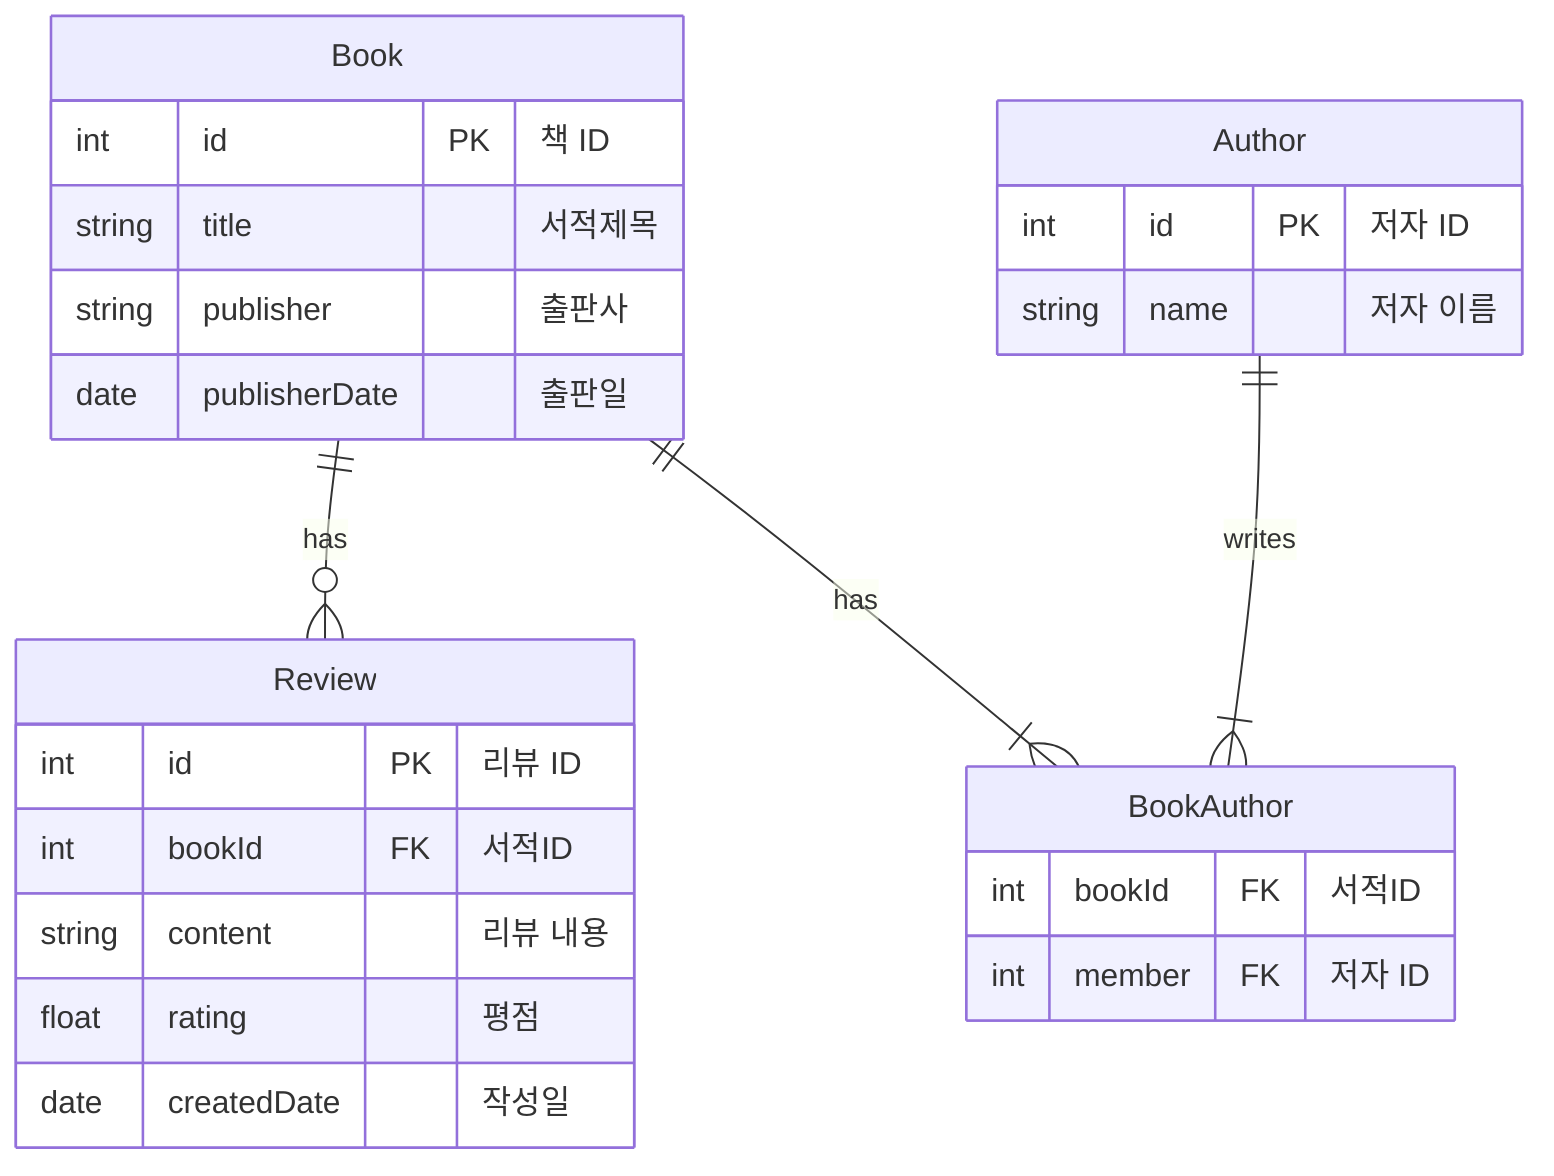 erDiagram
    Book {
        int id PK "책 ID"
        string title "서적제목"
        string publisher "출판사"
        date publisherDate "출판일"
    }

    Author{
        int id PK "저자 ID"
        string name "저자 이름"
    }

    Review {
        int id PK "리뷰 ID"
        int bookId FK "서적ID"
        string content "리뷰 내용"
        float rating "평점"
        date createdDate "작성일"
    }

    BookAuthor {
        int bookId FK "서적ID"
        int member FK "저자 ID"
    }

    Book || --o{Review : "has"
    Book || --|{BookAuthor : "has"
    Author || --|{BookAuthor: "writes"